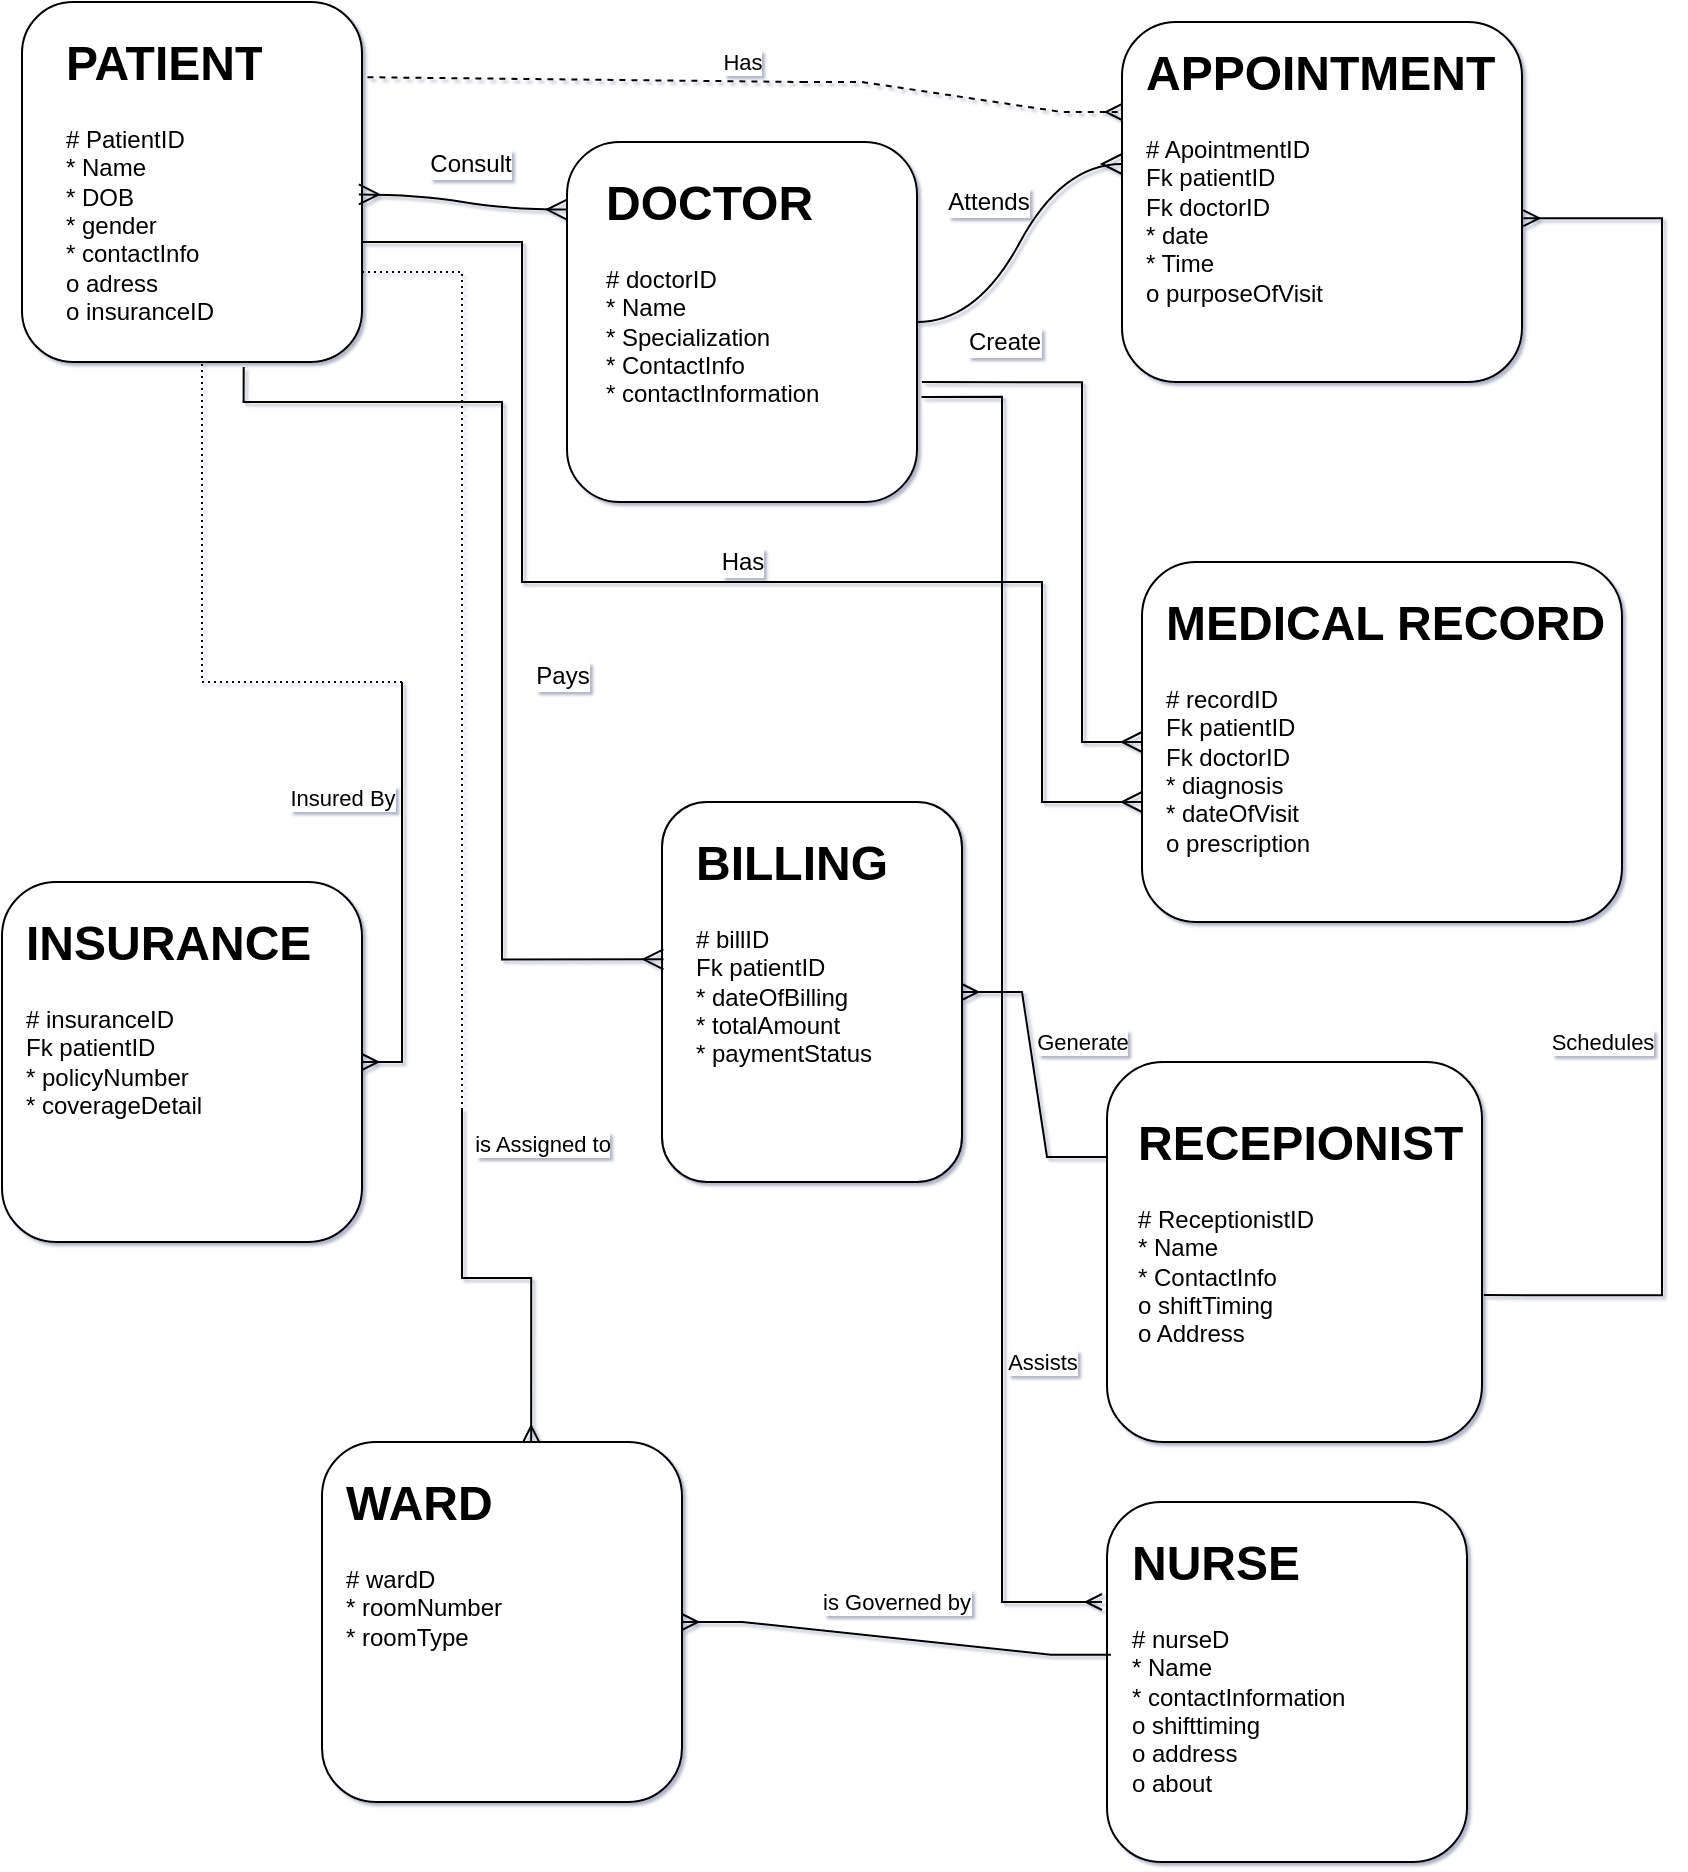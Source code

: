 <mxfile version="24.0.4" type="github">
  <diagram id="R2lEEEUBdFMjLlhIrx00" name="Page-1">
    <mxGraphModel dx="1050" dy="557" grid="1" gridSize="10" guides="1" tooltips="1" connect="1" arrows="1" fold="1" page="1" pageScale="1" pageWidth="850" pageHeight="1100" math="1" shadow="1" extFonts="Permanent Marker^https://fonts.googleapis.com/css?family=Permanent+Marker">
      <root>
        <mxCell id="0" />
        <mxCell id="1" parent="0" />
        <mxCell id="QlMjqYbcZZbXOqAkl8SX-15" value="" style="rounded=1;whiteSpace=wrap;html=1;" parent="1" vertex="1">
          <mxGeometry x="20" y="10" width="170" height="180" as="geometry" />
        </mxCell>
        <mxCell id="QlMjqYbcZZbXOqAkl8SX-18" value="&lt;h1 style=&quot;margin-top: 0px;&quot;&gt;PATIENT&lt;/h1&gt;&lt;h1 style=&quot;margin-top: 0px;&quot;&gt;&lt;div style=&quot;font-size: 12px; font-weight: 400;&quot;&gt;# PatientID&lt;/div&gt;&lt;div style=&quot;font-size: 12px; font-weight: 400;&quot;&gt;* Name&lt;/div&gt;&lt;div style=&quot;font-size: 12px; font-weight: 400;&quot;&gt;* DOB&lt;/div&gt;&lt;div style=&quot;font-size: 12px; font-weight: 400;&quot;&gt;* gender&lt;/div&gt;&lt;div style=&quot;font-size: 12px; font-weight: 400;&quot;&gt;* contactInfo&lt;/div&gt;&lt;div style=&quot;font-size: 12px; font-weight: 400;&quot;&gt;o adress&lt;/div&gt;&lt;div style=&quot;font-size: 12px; font-weight: 400;&quot;&gt;o insuranceID&lt;/div&gt;&lt;/h1&gt;" style="text;html=1;whiteSpace=wrap;overflow=hidden;rounded=0;" parent="1" vertex="1">
          <mxGeometry x="40" y="20" width="100" height="160" as="geometry" />
        </mxCell>
        <mxCell id="QlMjqYbcZZbXOqAkl8SX-20" value="" style="rounded=1;whiteSpace=wrap;html=1;" parent="1" vertex="1">
          <mxGeometry x="292.5" y="80" width="175" height="180" as="geometry" />
        </mxCell>
        <mxCell id="QlMjqYbcZZbXOqAkl8SX-21" value="&lt;h1 style=&quot;margin-top: 0px;&quot;&gt;DOCTOR&lt;/h1&gt;&lt;div&gt;# doctorID&lt;/div&gt;&lt;div&gt;* Name&lt;/div&gt;&lt;div&gt;* Specialization&lt;/div&gt;&lt;div&gt;* ContactInfo&lt;/div&gt;&lt;div&gt;* contactInformation&lt;/div&gt;" style="text;html=1;whiteSpace=wrap;overflow=hidden;rounded=0;" parent="1" vertex="1">
          <mxGeometry x="310" y="90" width="140" height="170" as="geometry" />
        </mxCell>
        <mxCell id="QlMjqYbcZZbXOqAkl8SX-22" value="" style="rounded=1;whiteSpace=wrap;html=1;" parent="1" vertex="1">
          <mxGeometry x="570" y="20" width="200" height="180" as="geometry" />
        </mxCell>
        <mxCell id="QlMjqYbcZZbXOqAkl8SX-23" value="&lt;h1 style=&quot;margin-top: 0px;&quot;&gt;APPOINTMENT&lt;/h1&gt;&lt;div&gt;# ApointmentID&lt;/div&gt;&lt;div&gt;Fk patientID&lt;/div&gt;&lt;div&gt;Fk doctorID&lt;/div&gt;&lt;div&gt;* date&lt;/div&gt;&lt;div&gt;* Time&lt;/div&gt;&lt;div&gt;o purposeOfVisit&lt;/div&gt;&lt;div&gt;&lt;br&gt;&lt;/div&gt;" style="text;html=1;whiteSpace=wrap;overflow=hidden;rounded=0;" parent="1" vertex="1">
          <mxGeometry x="580" y="25" width="180" height="170" as="geometry" />
        </mxCell>
        <mxCell id="QlMjqYbcZZbXOqAkl8SX-24" value="" style="rounded=1;whiteSpace=wrap;html=1;" parent="1" vertex="1">
          <mxGeometry x="10" y="450" width="180" height="180" as="geometry" />
        </mxCell>
        <mxCell id="QlMjqYbcZZbXOqAkl8SX-25" value="&lt;h1 style=&quot;margin-top: 0px;&quot;&gt;INSURANCE&lt;/h1&gt;&lt;div&gt;# insuranceID&lt;/div&gt;&lt;div&gt;Fk patientID&lt;/div&gt;&lt;div&gt;* policyNumber&lt;/div&gt;&lt;div&gt;* coverageDetail&lt;/div&gt;&lt;div&gt;&lt;br&gt;&lt;/div&gt;&lt;div&gt;&lt;br&gt;&lt;/div&gt;" style="text;html=1;whiteSpace=wrap;overflow=hidden;rounded=0;" parent="1" vertex="1">
          <mxGeometry x="20" y="460" width="150" height="160" as="geometry" />
        </mxCell>
        <mxCell id="QlMjqYbcZZbXOqAkl8SX-26" value="" style="rounded=1;whiteSpace=wrap;html=1;" parent="1" vertex="1">
          <mxGeometry x="340" y="410" width="150" height="190" as="geometry" />
        </mxCell>
        <mxCell id="QlMjqYbcZZbXOqAkl8SX-27" value="&lt;h1 style=&quot;margin-top: 0px;&quot;&gt;&lt;span style=&quot;background-color: initial;&quot;&gt;BILLING&lt;/span&gt;&lt;/h1&gt;&lt;div&gt;# billID&lt;/div&gt;&lt;div&gt;Fk patientID&lt;/div&gt;&lt;div&gt;* dateOfBilling&lt;/div&gt;&lt;div&gt;* totalAmount&lt;/div&gt;&lt;div&gt;* paymentStatus&lt;/div&gt;&lt;div&gt;&lt;br&gt;&lt;/div&gt;&lt;div&gt;&lt;br&gt;&lt;/div&gt;" style="text;html=1;whiteSpace=wrap;overflow=hidden;rounded=0;" parent="1" vertex="1">
          <mxGeometry x="355" y="420" width="112.5" height="170" as="geometry" />
        </mxCell>
        <mxCell id="QlMjqYbcZZbXOqAkl8SX-30" value="" style="rounded=1;whiteSpace=wrap;html=1;" parent="1" vertex="1">
          <mxGeometry x="580" y="290" width="240" height="180" as="geometry" />
        </mxCell>
        <mxCell id="QlMjqYbcZZbXOqAkl8SX-31" value="&lt;h1 style=&quot;margin-top: 0px;&quot;&gt;MEDICAL RECORD&lt;/h1&gt;&lt;div&gt;# recordID&lt;/div&gt;&lt;div&gt;Fk patientID&lt;/div&gt;&lt;div&gt;Fk doctorID&lt;br&gt;&lt;/div&gt;&lt;div&gt;* diagnosis&lt;/div&gt;&lt;div&gt;* dateOfVisit&lt;br&gt;&lt;/div&gt;&lt;div&gt;o prescription&lt;/div&gt;&lt;div&gt;&lt;br&gt;&lt;/div&gt;&lt;div&gt;&lt;br&gt;&lt;/div&gt;&lt;div&gt;&lt;br&gt;&lt;/div&gt;" style="text;html=1;whiteSpace=wrap;overflow=hidden;rounded=0;" parent="1" vertex="1">
          <mxGeometry x="590" y="300" width="230" height="170" as="geometry" />
        </mxCell>
        <mxCell id="QlMjqYbcZZbXOqAkl8SX-50" style="edgeStyle=none;curved=1;rounded=0;orthogonalLoop=1;jettySize=auto;html=1;exitX=1;exitY=0.25;exitDx=0;exitDy=0;fontSize=12;startSize=8;endSize=8;" parent="1" source="QlMjqYbcZZbXOqAkl8SX-20" target="QlMjqYbcZZbXOqAkl8SX-20" edge="1">
          <mxGeometry relative="1" as="geometry" />
        </mxCell>
        <mxCell id="QlMjqYbcZZbXOqAkl8SX-65" value="" style="edgeStyle=entityRelationEdgeStyle;fontSize=12;html=1;endArrow=ERmany;startArrow=ERmany;rounded=0;startSize=8;endSize=8;curved=1;exitX=1;exitY=0.75;exitDx=0;exitDy=0;entryX=0.009;entryY=0.403;entryDx=0;entryDy=0;entryPerimeter=0;" parent="1" edge="1">
          <mxGeometry width="100" height="100" relative="1" as="geometry">
            <mxPoint x="188.42" y="106.23" as="sourcePoint" />
            <mxPoint x="292.495" y="113.77" as="targetPoint" />
          </mxGeometry>
        </mxCell>
        <mxCell id="QlMjqYbcZZbXOqAkl8SX-77" value="Consult" style="edgeLabel;html=1;align=center;verticalAlign=middle;resizable=0;points=[];fontSize=12;" parent="QlMjqYbcZZbXOqAkl8SX-65" vertex="1" connectable="0">
          <mxGeometry x="0.04" y="5" relative="1" as="geometry">
            <mxPoint y="-15" as="offset" />
          </mxGeometry>
        </mxCell>
        <mxCell id="QlMjqYbcZZbXOqAkl8SX-66" value="" style="edgeStyle=entityRelationEdgeStyle;fontSize=12;html=1;endArrow=ERmany;rounded=0;startSize=8;endSize=8;curved=1;" parent="1" source="QlMjqYbcZZbXOqAkl8SX-20" edge="1">
          <mxGeometry width="100" height="100" relative="1" as="geometry">
            <mxPoint x="340" y="170" as="sourcePoint" />
            <mxPoint x="570" y="91" as="targetPoint" />
          </mxGeometry>
        </mxCell>
        <mxCell id="QlMjqYbcZZbXOqAkl8SX-75" value="Attends" style="edgeLabel;html=1;align=center;verticalAlign=middle;resizable=0;points=[];fontSize=12;" parent="QlMjqYbcZZbXOqAkl8SX-66" vertex="1" connectable="0">
          <mxGeometry x="0.206" y="1" relative="1" as="geometry">
            <mxPoint x="-23" y="-6" as="offset" />
          </mxGeometry>
        </mxCell>
        <mxCell id="QlMjqYbcZZbXOqAkl8SX-67" value="" style="edgeStyle=orthogonalEdgeStyle;fontSize=12;html=1;endArrow=ERmany;rounded=0;startSize=8;endSize=8;entryX=0;entryY=0.5;entryDx=0;entryDy=0;" parent="1" edge="1">
          <mxGeometry width="100" height="100" relative="1" as="geometry">
            <mxPoint x="190" y="130" as="sourcePoint" />
            <mxPoint x="580" y="410" as="targetPoint" />
            <Array as="points">
              <mxPoint x="270" y="130" />
              <mxPoint x="270" y="300" />
              <mxPoint x="530" y="300" />
              <mxPoint x="530" y="410" />
            </Array>
          </mxGeometry>
        </mxCell>
        <mxCell id="QlMjqYbcZZbXOqAkl8SX-78" value="Has" style="edgeLabel;html=1;align=center;verticalAlign=middle;resizable=0;points=[];fontSize=12;" parent="QlMjqYbcZZbXOqAkl8SX-67" vertex="1" connectable="0">
          <mxGeometry x="-0.021" y="-1" relative="1" as="geometry">
            <mxPoint x="32" y="-11" as="offset" />
          </mxGeometry>
        </mxCell>
        <mxCell id="QlMjqYbcZZbXOqAkl8SX-69" value="" style="edgeStyle=orthogonalEdgeStyle;fontSize=12;html=1;endArrow=ERmany;rounded=0;startSize=8;endSize=8;exitX=1.014;exitY=0.667;exitDx=0;exitDy=0;exitPerimeter=0;" parent="1" source="QlMjqYbcZZbXOqAkl8SX-20" target="QlMjqYbcZZbXOqAkl8SX-30" edge="1">
          <mxGeometry width="100" height="100" relative="1" as="geometry">
            <mxPoint x="340" y="370" as="sourcePoint" />
            <mxPoint x="440" y="270" as="targetPoint" />
            <Array as="points">
              <mxPoint x="550" y="200" />
              <mxPoint x="550" y="380" />
            </Array>
          </mxGeometry>
        </mxCell>
        <mxCell id="QlMjqYbcZZbXOqAkl8SX-79" value="Create" style="edgeLabel;html=1;align=center;verticalAlign=middle;resizable=0;points=[];fontSize=12;" parent="QlMjqYbcZZbXOqAkl8SX-69" vertex="1" connectable="0">
          <mxGeometry x="-0.632" y="3" relative="1" as="geometry">
            <mxPoint x="-13" y="-17" as="offset" />
          </mxGeometry>
        </mxCell>
        <mxCell id="QlMjqYbcZZbXOqAkl8SX-71" value="" style="edgeStyle=orthogonalEdgeStyle;fontSize=12;html=1;endArrow=ERmany;rounded=0;startSize=8;endSize=8;entryX=0.005;entryY=0.414;entryDx=0;entryDy=0;entryPerimeter=0;exitX=0.652;exitY=1.014;exitDx=0;exitDy=0;exitPerimeter=0;" parent="1" source="QlMjqYbcZZbXOqAkl8SX-15" target="QlMjqYbcZZbXOqAkl8SX-26" edge="1">
          <mxGeometry width="100" height="100" relative="1" as="geometry">
            <mxPoint x="340" y="370" as="sourcePoint" />
            <mxPoint x="440" y="270" as="targetPoint" />
            <Array as="points">
              <mxPoint x="131" y="210" />
              <mxPoint x="260" y="210" />
              <mxPoint x="260" y="489" />
            </Array>
          </mxGeometry>
        </mxCell>
        <mxCell id="QlMjqYbcZZbXOqAkl8SX-73" value="Pays" style="edgeLabel;html=1;align=center;verticalAlign=middle;resizable=0;points=[];fontSize=12;" parent="QlMjqYbcZZbXOqAkl8SX-71" vertex="1" connectable="0">
          <mxGeometry x="0.12" y="2" relative="1" as="geometry">
            <mxPoint x="28" as="offset" />
          </mxGeometry>
        </mxCell>
        <mxCell id="QlMjqYbcZZbXOqAkl8SX-80" value="" style="rounded=1;whiteSpace=wrap;html=1;" parent="1" vertex="1">
          <mxGeometry x="562.5" y="540" width="187.5" height="190" as="geometry" />
        </mxCell>
        <mxCell id="QlMjqYbcZZbXOqAkl8SX-81" value="&lt;h1 style=&quot;margin-top: 0px;&quot;&gt;RECEPIONIST&lt;/h1&gt;&lt;div&gt;# ReceptionistID&lt;/div&gt;&lt;div&gt;* Name&lt;/div&gt;&lt;div&gt;* ContactInfo&lt;/div&gt;&lt;div&gt;o shiftTiming&lt;/div&gt;&lt;div&gt;o Address&lt;/div&gt;&lt;div&gt;&lt;br&gt;&lt;/div&gt;&lt;div&gt;&lt;br&gt;&lt;/div&gt;" style="text;html=1;whiteSpace=wrap;overflow=hidden;rounded=0;" parent="1" vertex="1">
          <mxGeometry x="576.25" y="560" width="173.75" height="170" as="geometry" />
        </mxCell>
        <mxCell id="QlMjqYbcZZbXOqAkl8SX-86" value="" style="edgeStyle=orthogonalEdgeStyle;fontSize=12;html=1;endArrow=ERmany;rounded=0;exitX=1.013;exitY=0.708;exitDx=0;exitDy=0;exitPerimeter=0;" parent="1" source="QlMjqYbcZZbXOqAkl8SX-20" edge="1">
          <mxGeometry width="100" height="100" relative="1" as="geometry">
            <mxPoint x="520" y="510" as="sourcePoint" />
            <mxPoint x="560" y="810" as="targetPoint" />
            <Array as="points">
              <mxPoint x="510" y="207" />
              <mxPoint x="510" y="810" />
            </Array>
          </mxGeometry>
        </mxCell>
        <mxCell id="QlMjqYbcZZbXOqAkl8SX-87" value="Assists" style="edgeLabel;html=1;align=center;verticalAlign=middle;resizable=0;points=[];" parent="QlMjqYbcZZbXOqAkl8SX-86" vertex="1" connectable="0">
          <mxGeometry x="0.208" y="1" relative="1" as="geometry">
            <mxPoint x="19" y="104" as="offset" />
          </mxGeometry>
        </mxCell>
        <mxCell id="QlMjqYbcZZbXOqAkl8SX-93" value="" style="edgeStyle=entityRelationEdgeStyle;fontSize=12;html=1;endArrow=ERmany;rounded=0;exitX=0;exitY=0.25;exitDx=0;exitDy=0;" parent="1" source="QlMjqYbcZZbXOqAkl8SX-80" target="QlMjqYbcZZbXOqAkl8SX-26" edge="1">
          <mxGeometry width="100" height="100" relative="1" as="geometry">
            <mxPoint x="420" y="510" as="sourcePoint" />
            <mxPoint x="520" y="410" as="targetPoint" />
          </mxGeometry>
        </mxCell>
        <mxCell id="QlMjqYbcZZbXOqAkl8SX-94" value="Generate" style="edgeLabel;html=1;align=center;verticalAlign=middle;resizable=0;points=[];" parent="QlMjqYbcZZbXOqAkl8SX-93" vertex="1" connectable="0">
          <mxGeometry x="0.1" y="-2" relative="1" as="geometry">
            <mxPoint x="23" y="-9" as="offset" />
          </mxGeometry>
        </mxCell>
        <mxCell id="QlMjqYbcZZbXOqAkl8SX-95" value="" style="edgeStyle=orthogonalEdgeStyle;fontSize=12;html=1;endArrow=ERmany;rounded=0;entryX=1.003;entryY=0.545;entryDx=0;entryDy=0;entryPerimeter=0;exitX=1.005;exitY=0.568;exitDx=0;exitDy=0;exitPerimeter=0;" parent="1" source="QlMjqYbcZZbXOqAkl8SX-81" target="QlMjqYbcZZbXOqAkl8SX-22" edge="1">
          <mxGeometry width="100" height="100" relative="1" as="geometry">
            <mxPoint x="420" y="630" as="sourcePoint" />
            <mxPoint x="520" y="530" as="targetPoint" />
            <Array as="points">
              <mxPoint x="840" y="657" />
              <mxPoint x="840" y="118" />
            </Array>
          </mxGeometry>
        </mxCell>
        <mxCell id="QlMjqYbcZZbXOqAkl8SX-96" value="Schedules" style="edgeLabel;html=1;align=center;verticalAlign=middle;resizable=0;points=[];" parent="QlMjqYbcZZbXOqAkl8SX-95" vertex="1" connectable="0">
          <mxGeometry x="-0.39" y="3" relative="1" as="geometry">
            <mxPoint x="-27" y="-3" as="offset" />
          </mxGeometry>
        </mxCell>
        <mxCell id="QlMjqYbcZZbXOqAkl8SX-116" value="" style="endArrow=none;html=1;rounded=0;dashed=1;dashPattern=1 2;exitX=0.5;exitY=1;exitDx=0;exitDy=0;edgeStyle=elbowEdgeStyle;" parent="1" source="QlMjqYbcZZbXOqAkl8SX-15" edge="1">
          <mxGeometry relative="1" as="geometry">
            <mxPoint x="390" y="330" as="sourcePoint" />
            <mxPoint x="210" y="350" as="targetPoint" />
            <Array as="points">
              <mxPoint x="110" y="280" />
            </Array>
          </mxGeometry>
        </mxCell>
        <mxCell id="QlMjqYbcZZbXOqAkl8SX-117" value="" style="resizable=0;html=1;whiteSpace=wrap;align=right;verticalAlign=bottom;" parent="QlMjqYbcZZbXOqAkl8SX-116" connectable="0" vertex="1">
          <mxGeometry x="1" relative="1" as="geometry" />
        </mxCell>
        <mxCell id="QlMjqYbcZZbXOqAkl8SX-118" value="" style="endArrow=none;html=1;rounded=0;dashed=1;exitX=1.016;exitY=0.209;exitDx=0;exitDy=0;exitPerimeter=0;" parent="1" source="QlMjqYbcZZbXOqAkl8SX-15" edge="1">
          <mxGeometry relative="1" as="geometry">
            <mxPoint x="200" y="50" as="sourcePoint" />
            <mxPoint x="410" y="50" as="targetPoint" />
          </mxGeometry>
        </mxCell>
        <mxCell id="QlMjqYbcZZbXOqAkl8SX-119" value="" style="resizable=0;html=1;whiteSpace=wrap;align=right;verticalAlign=bottom;" parent="QlMjqYbcZZbXOqAkl8SX-118" connectable="0" vertex="1">
          <mxGeometry x="1" relative="1" as="geometry" />
        </mxCell>
        <mxCell id="QlMjqYbcZZbXOqAkl8SX-127" value="Has" style="edgeLabel;html=1;align=center;verticalAlign=middle;resizable=0;points=[];" parent="QlMjqYbcZZbXOqAkl8SX-118" vertex="1" connectable="0">
          <mxGeometry x="0.711" y="3" relative="1" as="geometry">
            <mxPoint x="1" y="-7" as="offset" />
          </mxGeometry>
        </mxCell>
        <mxCell id="QlMjqYbcZZbXOqAkl8SX-126" value="" style="edgeStyle=entityRelationEdgeStyle;fontSize=12;html=1;endArrow=ERmany;rounded=0;entryX=0;entryY=0.25;entryDx=0;entryDy=0;dashed=1;" parent="1" target="QlMjqYbcZZbXOqAkl8SX-22" edge="1">
          <mxGeometry width="100" height="100" relative="1" as="geometry">
            <mxPoint x="410" y="50" as="sourcePoint" />
            <mxPoint x="520" y="280" as="targetPoint" />
          </mxGeometry>
        </mxCell>
        <mxCell id="QlMjqYbcZZbXOqAkl8SX-128" value="" style="edgeStyle=elbowEdgeStyle;fontSize=12;html=1;endArrow=ERmany;rounded=0;entryX=1;entryY=0.5;entryDx=0;entryDy=0;" parent="1" target="QlMjqYbcZZbXOqAkl8SX-24" edge="1">
          <mxGeometry width="100" height="100" relative="1" as="geometry">
            <mxPoint x="210" y="350" as="sourcePoint" />
            <mxPoint x="520" y="280" as="targetPoint" />
            <Array as="points">
              <mxPoint x="210" y="540" />
            </Array>
          </mxGeometry>
        </mxCell>
        <mxCell id="QlMjqYbcZZbXOqAkl8SX-130" value="Insured By" style="edgeLabel;html=1;align=center;verticalAlign=middle;resizable=0;points=[];" parent="QlMjqYbcZZbXOqAkl8SX-128" vertex="1" connectable="0">
          <mxGeometry x="-0.434" y="-1" relative="1" as="geometry">
            <mxPoint x="-29" y="-2" as="offset" />
          </mxGeometry>
        </mxCell>
        <mxCell id="QlMjqYbcZZbXOqAkl8SX-131" value="" style="rounded=1;whiteSpace=wrap;html=1;" parent="1" vertex="1">
          <mxGeometry x="170" y="730" width="180" height="180" as="geometry" />
        </mxCell>
        <mxCell id="QlMjqYbcZZbXOqAkl8SX-132" value="&lt;h1 style=&quot;margin-top: 0px;&quot;&gt;WARD&lt;/h1&gt;&lt;div&gt;# wardD&lt;/div&gt;&lt;div&gt;* roomNumber&lt;/div&gt;&lt;div&gt;* roomType&lt;/div&gt;&lt;div&gt;&lt;br&gt;&lt;/div&gt;&lt;div&gt;&lt;br&gt;&lt;/div&gt;&lt;div&gt;&lt;br&gt;&lt;/div&gt;" style="text;html=1;whiteSpace=wrap;overflow=hidden;rounded=0;" parent="1" vertex="1">
          <mxGeometry x="180" y="740" width="150" height="160" as="geometry" />
        </mxCell>
        <mxCell id="QlMjqYbcZZbXOqAkl8SX-133" value="" style="endArrow=none;html=1;rounded=0;dashed=1;dashPattern=1 2;exitX=1;exitY=0.75;exitDx=0;exitDy=0;edgeStyle=elbowEdgeStyle;" parent="1" source="QlMjqYbcZZbXOqAkl8SX-15" edge="1">
          <mxGeometry relative="1" as="geometry">
            <mxPoint x="160" y="195" as="sourcePoint" />
            <mxPoint x="240" y="565" as="targetPoint" />
            <Array as="points">
              <mxPoint x="240" y="360" />
            </Array>
          </mxGeometry>
        </mxCell>
        <mxCell id="QlMjqYbcZZbXOqAkl8SX-135" value="" style="edgeStyle=orthogonalEdgeStyle;fontSize=12;html=1;endArrow=ERmany;rounded=0;entryX=0.581;entryY=0;entryDx=0;entryDy=0;entryPerimeter=0;" parent="1" target="QlMjqYbcZZbXOqAkl8SX-131" edge="1">
          <mxGeometry width="100" height="100" relative="1" as="geometry">
            <mxPoint x="240" y="564" as="sourcePoint" />
            <mxPoint x="280" y="724" as="targetPoint" />
            <Array as="points">
              <mxPoint x="240" y="648" />
              <mxPoint x="275" y="648" />
            </Array>
          </mxGeometry>
        </mxCell>
        <mxCell id="QlMjqYbcZZbXOqAkl8SX-137" value="is Assigned to" style="edgeLabel;html=1;align=center;verticalAlign=middle;resizable=0;points=[];" parent="QlMjqYbcZZbXOqAkl8SX-135" vertex="1" connectable="0">
          <mxGeometry x="-0.776" y="-1" relative="1" as="geometry">
            <mxPoint x="41" y="-6" as="offset" />
          </mxGeometry>
        </mxCell>
        <mxCell id="QlMjqYbcZZbXOqAkl8SX-138" value="" style="rounded=1;whiteSpace=wrap;html=1;" parent="1" vertex="1">
          <mxGeometry x="562.5" y="760" width="180" height="180" as="geometry" />
        </mxCell>
        <mxCell id="QlMjqYbcZZbXOqAkl8SX-139" value="&lt;h1 style=&quot;margin-top: 0px;&quot;&gt;NURSE&lt;/h1&gt;&lt;div&gt;# nurseD&lt;/div&gt;&lt;div&gt;* Name&lt;/div&gt;&lt;div&gt;* contactInformation&lt;/div&gt;&lt;div&gt;o shifttiming&lt;/div&gt;&lt;div&gt;o address&lt;/div&gt;&lt;div&gt;o about&lt;/div&gt;&lt;div&gt;&lt;br&gt;&lt;/div&gt;&lt;div&gt;&lt;br&gt;&lt;/div&gt;&lt;div&gt;&lt;br&gt;&lt;/div&gt;" style="text;html=1;whiteSpace=wrap;overflow=hidden;rounded=0;" parent="1" vertex="1">
          <mxGeometry x="572.5" y="770" width="150" height="160" as="geometry" />
        </mxCell>
        <mxCell id="QlMjqYbcZZbXOqAkl8SX-140" value="" style="edgeStyle=entityRelationEdgeStyle;fontSize=12;html=1;endArrow=ERmany;rounded=0;entryX=1;entryY=0.5;entryDx=0;entryDy=0;exitX=0.011;exitY=0.424;exitDx=0;exitDy=0;exitPerimeter=0;endFill=0;" parent="1" source="QlMjqYbcZZbXOqAkl8SX-138" target="QlMjqYbcZZbXOqAkl8SX-131" edge="1">
          <mxGeometry width="100" height="100" relative="1" as="geometry">
            <mxPoint x="420" y="860" as="sourcePoint" />
            <mxPoint x="520" y="760" as="targetPoint" />
          </mxGeometry>
        </mxCell>
        <mxCell id="QlMjqYbcZZbXOqAkl8SX-141" value="is Governed by" style="edgeLabel;html=1;align=center;verticalAlign=middle;resizable=0;points=[];" parent="QlMjqYbcZZbXOqAkl8SX-140" vertex="1" connectable="0">
          <mxGeometry x="0.008" y="1" relative="1" as="geometry">
            <mxPoint y="-19" as="offset" />
          </mxGeometry>
        </mxCell>
      </root>
    </mxGraphModel>
  </diagram>
</mxfile>
